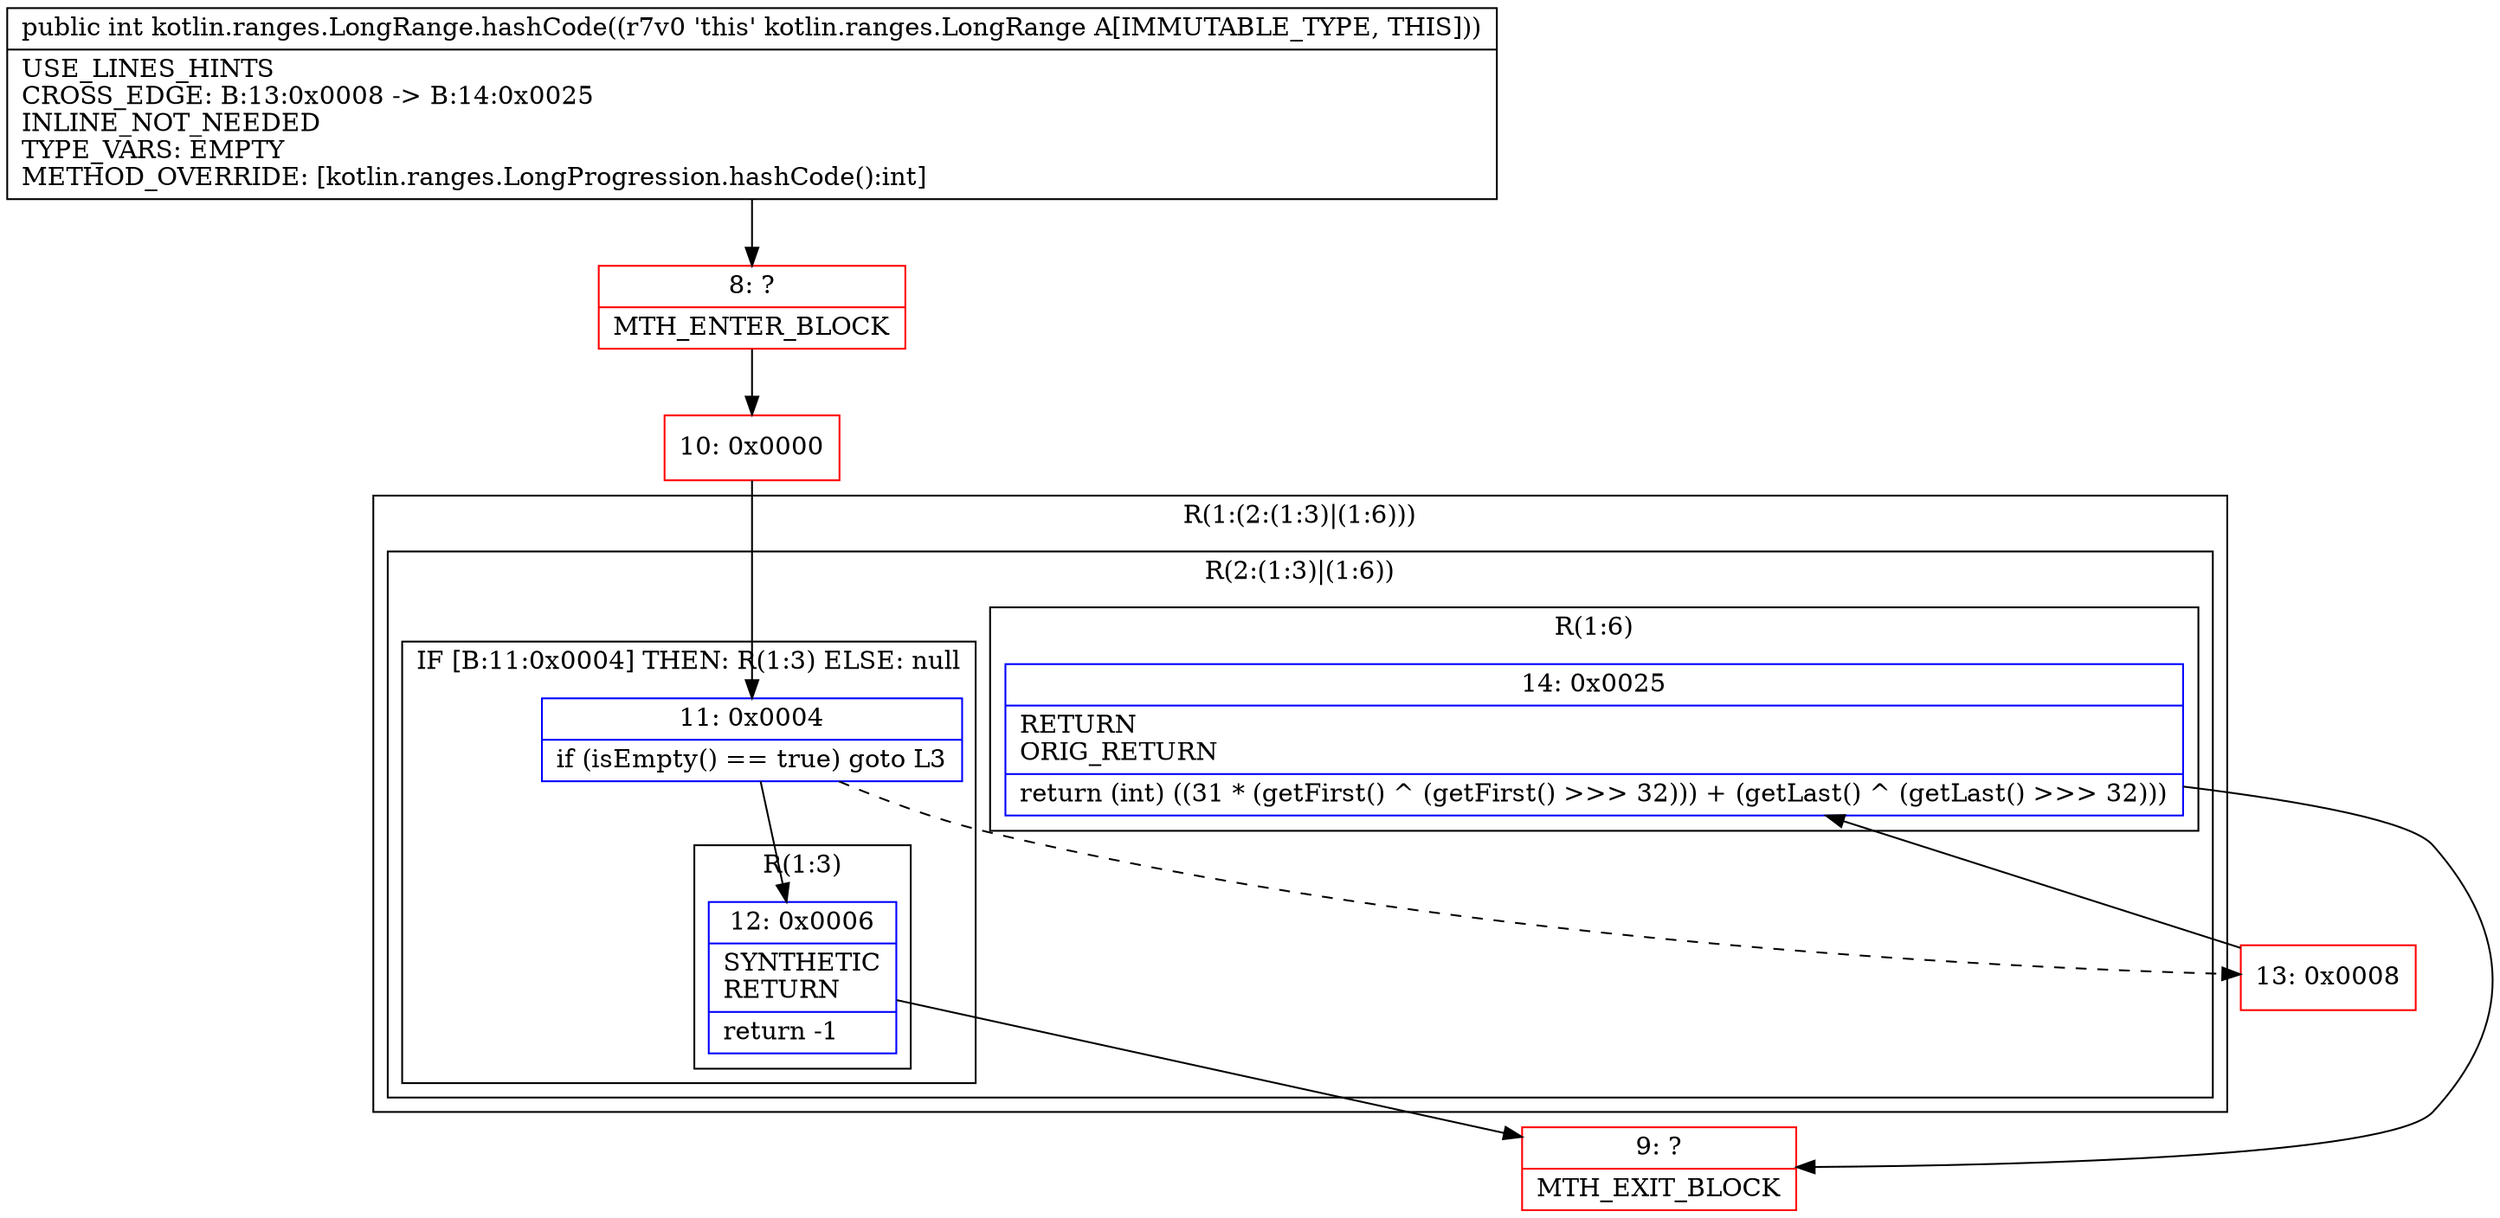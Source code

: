 digraph "CFG forkotlin.ranges.LongRange.hashCode()I" {
subgraph cluster_Region_1475168363 {
label = "R(1:(2:(1:3)|(1:6)))";
node [shape=record,color=blue];
subgraph cluster_Region_241434919 {
label = "R(2:(1:3)|(1:6))";
node [shape=record,color=blue];
subgraph cluster_IfRegion_1547752451 {
label = "IF [B:11:0x0004] THEN: R(1:3) ELSE: null";
node [shape=record,color=blue];
Node_11 [shape=record,label="{11\:\ 0x0004|if (isEmpty() == true) goto L3\l}"];
subgraph cluster_Region_1618308820 {
label = "R(1:3)";
node [shape=record,color=blue];
Node_12 [shape=record,label="{12\:\ 0x0006|SYNTHETIC\lRETURN\l|return \-1\l}"];
}
}
subgraph cluster_Region_1567018145 {
label = "R(1:6)";
node [shape=record,color=blue];
Node_14 [shape=record,label="{14\:\ 0x0025|RETURN\lORIG_RETURN\l|return (int) ((31 * (getFirst() ^ (getFirst() \>\>\> 32))) + (getLast() ^ (getLast() \>\>\> 32)))\l}"];
}
}
}
Node_8 [shape=record,color=red,label="{8\:\ ?|MTH_ENTER_BLOCK\l}"];
Node_10 [shape=record,color=red,label="{10\:\ 0x0000}"];
Node_9 [shape=record,color=red,label="{9\:\ ?|MTH_EXIT_BLOCK\l}"];
Node_13 [shape=record,color=red,label="{13\:\ 0x0008}"];
MethodNode[shape=record,label="{public int kotlin.ranges.LongRange.hashCode((r7v0 'this' kotlin.ranges.LongRange A[IMMUTABLE_TYPE, THIS]))  | USE_LINES_HINTS\lCROSS_EDGE: B:13:0x0008 \-\> B:14:0x0025\lINLINE_NOT_NEEDED\lTYPE_VARS: EMPTY\lMETHOD_OVERRIDE: [kotlin.ranges.LongProgression.hashCode():int]\l}"];
MethodNode -> Node_8;Node_11 -> Node_12;
Node_11 -> Node_13[style=dashed];
Node_12 -> Node_9;
Node_14 -> Node_9;
Node_8 -> Node_10;
Node_10 -> Node_11;
Node_13 -> Node_14;
}

